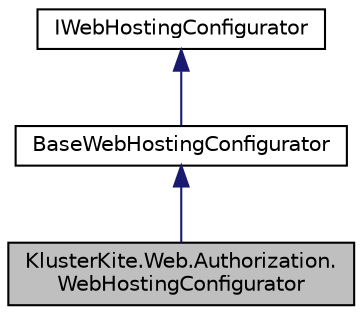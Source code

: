 digraph "KlusterKite.Web.Authorization.WebHostingConfigurator"
{
  edge [fontname="Helvetica",fontsize="10",labelfontname="Helvetica",labelfontsize="10"];
  node [fontname="Helvetica",fontsize="10",shape=record];
  Node3 [label="KlusterKite.Web.Authorization.\lWebHostingConfigurator",height=0.2,width=0.4,color="black", fillcolor="grey75", style="filled", fontcolor="black"];
  Node4 -> Node3 [dir="back",color="midnightblue",fontsize="10",style="solid",fontname="Helvetica"];
  Node4 [label="BaseWebHostingConfigurator",height=0.2,width=0.4,color="black", fillcolor="white", style="filled",URL="$class_kluster_kite_1_1_web_1_1_base_web_hosting_configurator.html",tooltip="Base abstract class to implement IWebHostingConfigurator "];
  Node5 -> Node4 [dir="back",color="midnightblue",fontsize="10",style="solid",fontname="Helvetica"];
  Node5 [label="IWebHostingConfigurator",height=0.2,width=0.4,color="black", fillcolor="white", style="filled",URL="$interface_kluster_kite_1_1_web_1_1_i_web_hosting_configurator.html",tooltip="External additional web hosting configuration. Should be registered in DI resolver ..."];
}
